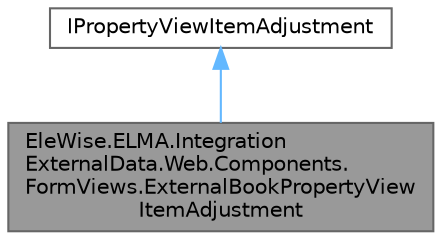 digraph "EleWise.ELMA.IntegrationExternalData.Web.Components.FormViews.ExternalBookPropertyViewItemAdjustment"
{
 // LATEX_PDF_SIZE
  bgcolor="transparent";
  edge [fontname=Helvetica,fontsize=10,labelfontname=Helvetica,labelfontsize=10];
  node [fontname=Helvetica,fontsize=10,shape=box,height=0.2,width=0.4];
  Node1 [id="Node000001",label="EleWise.ELMA.Integration\lExternalData.Web.Components.\lFormViews.ExternalBookPropertyView\lItemAdjustment",height=0.2,width=0.4,color="gray40", fillcolor="grey60", style="filled", fontcolor="black",tooltip="Точка расширения для изменения представления свойства с типом внешнего источника данных перед его ото..."];
  Node2 -> Node1 [id="edge1_Node000001_Node000002",dir="back",color="steelblue1",style="solid",tooltip=" "];
  Node2 [id="Node000002",label="IPropertyViewItemAdjustment",height=0.2,width=0.4,color="gray40", fillcolor="white", style="filled",tooltip=" "];
}
